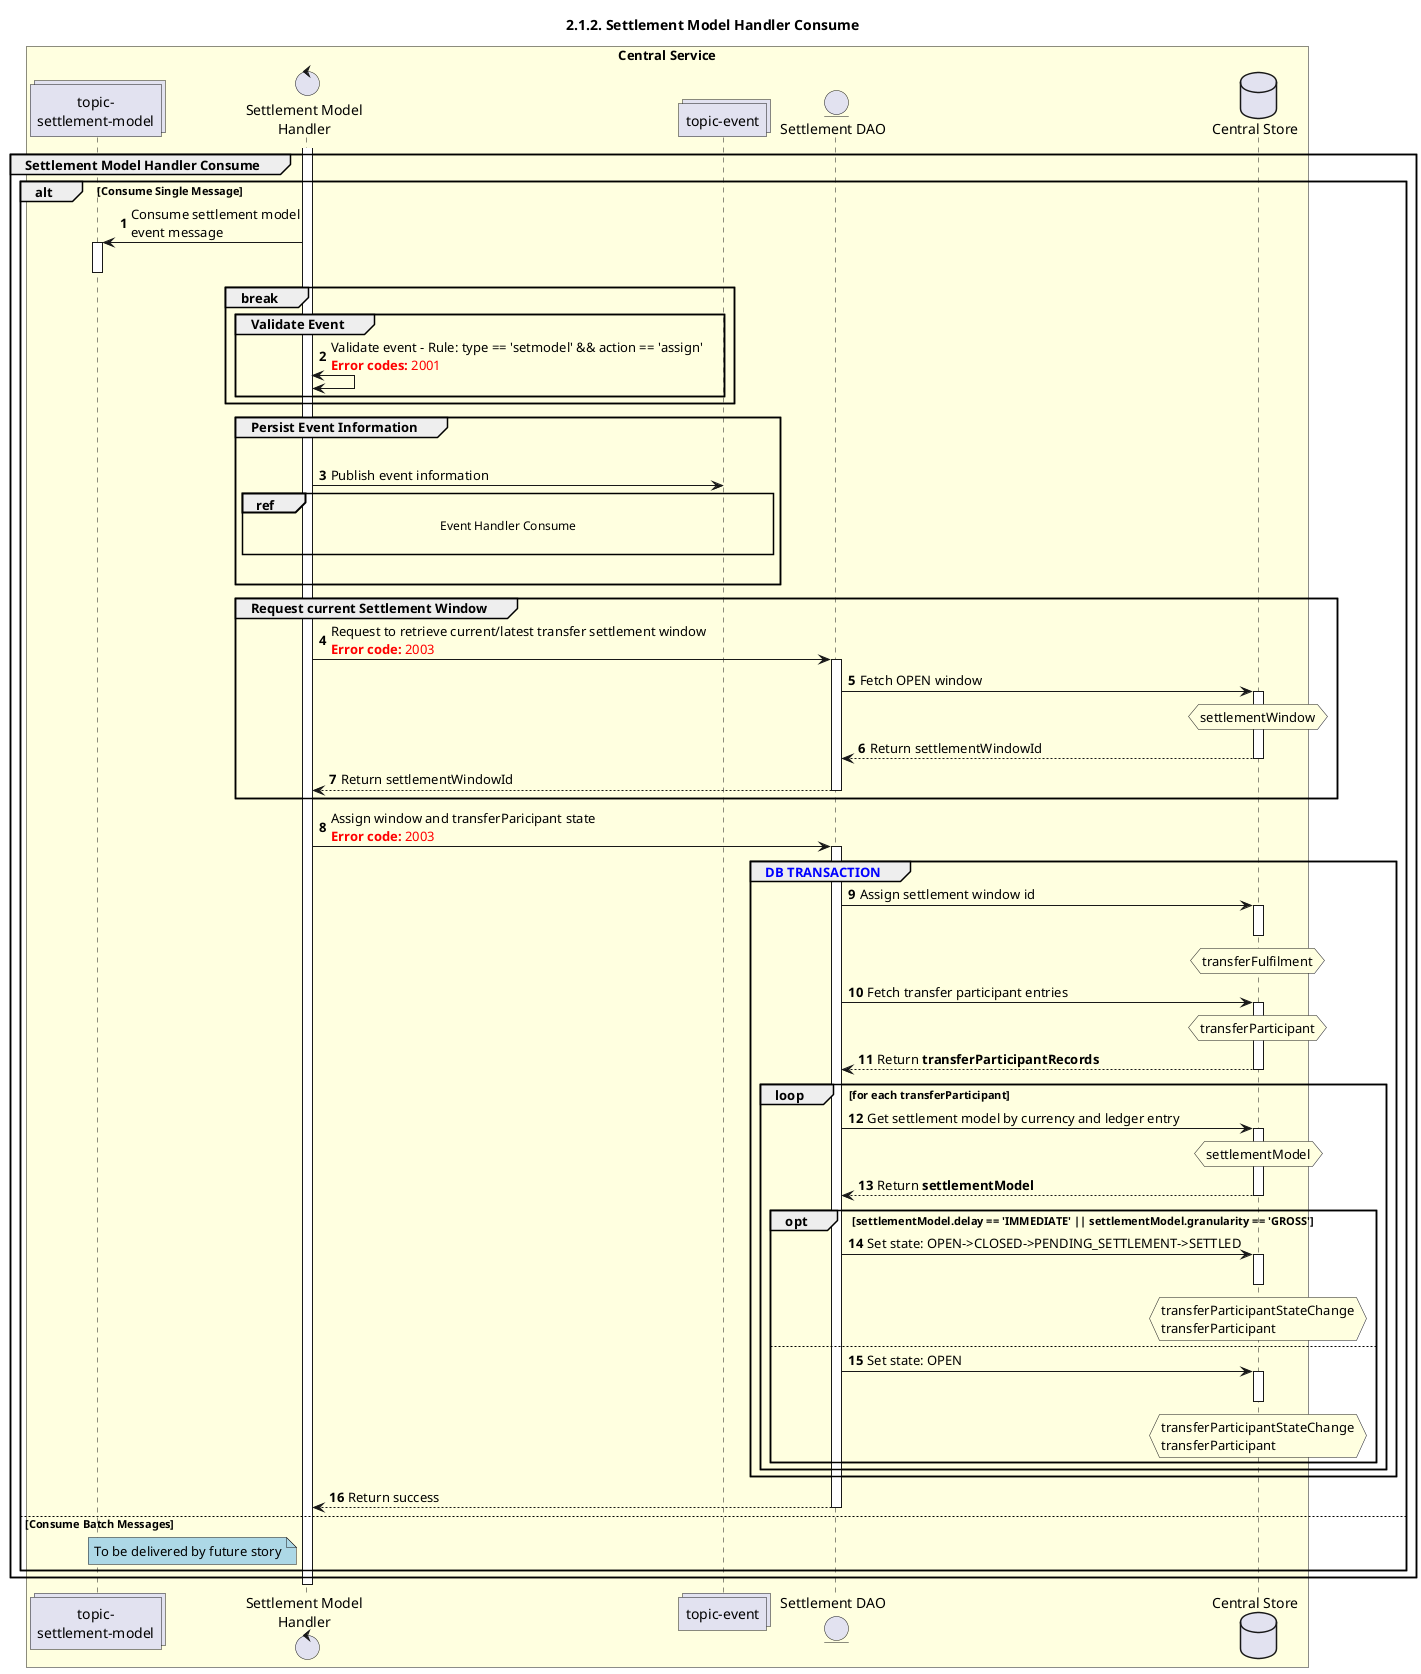 /'*****
 License
 --------------
 Copyright © 2017 Bill & Melinda Gates Foundation
 The Mojaloop files are made available by the Bill & Melinda Gates Foundation under the Apache License, Version 2.0 (the "License") and you may not use these files except in compliance with the License. You may obtain a copy of the License at
 http://www.apache.org/licenses/LICENSE-2.0
 Unless required by applicable law or agreed to in writing, the Mojaloop files are distributed on an "AS IS" BASIS, WITHOUT WARRANTIES OR CONDITIONS OF ANY KIND, either express or implied. See the License for the specific language governing permissions and limitations under the License.
 Contributors
 --------------
 This is the official list of the Mojaloop project contributors for this file.
 Names of the original copyright holders (individuals or organizations)
 should be listed with a '*' in the first column. People who have
 contributed from an organization can be listed under the organization
 that actually holds the copyright for their contributions (see the
 Gates Foundation organization for an example). Those individuals should have
 their names indented and be marked with a '-'. Email address can be added
 optionally within square brackets <email>.
 * Gates Foundation
 - Name Surname <name.surname@gatesfoundation.com>

 * ModusBox
 - Georgi Georgiev <georgi.georgiev@modusbox.com>
 --------------
 ******'/

@startuml
' declate title
title 2.1.2. Settlement Model Handler Consume
autonumber
' Actor Keys:
'   boundary - APIs/Interfaces, etc
'   collections - Kafka Topics
'   control - Kafka Consumers
'   entity - Database Access Objects
'   database - Database Persistance Store
' declare actors
collections "topic-\nsettlement-model" as TOPIC_SETMODEL
control "Settlement Model\nHandler" as SETMODEL_HANDLER
collections "topic-event" as TOPIC_EVENT
entity "Settlement DAO" as SET_DAO
database "Central Store" as DB
box "Central Service" #LightYellow
    participant TOPIC_SETMODEL
    participant SETMODEL_HANDLER
    participant TOPIC_EVENT
    participant SET_DAO
    participant DB
end box

' start flow
activate SETMODEL_HANDLER
group Settlement Model Handler Consume
    alt Consume Single Message
        TOPIC_SETMODEL <- SETMODEL_HANDLER: Consume settlement model\nevent message
        activate TOPIC_SETMODEL
        deactivate TOPIC_SETMODEL
        break
            group Validate Event
                SETMODEL_HANDLER <-> SETMODEL_HANDLER: Validate event - Rule: type == 'setmodel' && action == 'assign'\n<color #FF0000><b>Error codes:</b> 2001</color>
            end
        end
        group Persist Event Information
            |||
            SETMODEL_HANDLER -> TOPIC_EVENT: Publish event information
            ref over SETMODEL_HANDLER, TOPIC_EVENT:  Event Handler Consume\n
            |||
        end

        group Request current Settlement Window
            SETMODEL_HANDLER -> SET_DAO: Request to retrieve current/latest transfer settlement window\n<color #FF0000><b>Error code:</b> 2003</color>
            activate SET_DAO
            SET_DAO -> DB: Fetch OPEN window
            activate DB
            hnote over DB #lightyellow
                settlementWindow
            end note
            DB --> SET_DAO: Return settlementWindowId
            deactivate DB
            SETMODEL_HANDLER <-- SET_DAO: Return settlementWindowId
            deactivate SET_DAO
        end

        SETMODEL_HANDLER -> SET_DAO: Assign window and transferParicipant state\n<color #FF0000><b>Error code:</b> 2003</color>
        activate SET_DAO
        group <color #blue>DB TRANSACTION</color>
            SET_DAO -> DB: Assign settlement window id
            activate DB
            hnote over DB #lightyellow
                transferFulfilment
            end note
            deactivate DB

            SET_DAO -> DB: Fetch transfer participant entries
            activate DB
            hnote over DB #lightyellow
                transferParticipant
            end note
            DB --> SET_DAO: Return **transferParticipantRecords**
            deactivate DB

            loop for each transferParticipant
                SET_DAO -> DB: Get settlement model by currency and ledger entry
                activate DB
                hnote over DB #lightyellow
                    settlementModel
                end note
                DB --> SET_DAO: Return **settlementModel**
                deactivate DB

                opt settlementModel.delay == 'IMMEDIATE' || settlementModel.granularity == 'GROSS'
                    SET_DAO -> DB: Set state: OPEN->CLOSED->PENDING_SETTLEMENT->SETTLED
                    activate DB
                    hnote over DB #lightyellow
                        transferParticipantStateChange
                        transferParticipant
                    end note
                    deactivate DB
                else
                    SET_DAO -> DB: Set state: OPEN
                    activate DB
                    hnote over DB #lightyellow
                        transferParticipantStateChange
                        transferParticipant
                    end note
                    deactivate DB
                end

            end
        end
        SETMODEL_HANDLER <-- SET_DAO: Return success
        deactivate SET_DAO
    else Consume Batch Messages
        note left of SETMODEL_HANDLER #lightblue
            To be delivered by future story
        end note
    end
end
deactivate SETMODEL_HANDLER
@enduml
